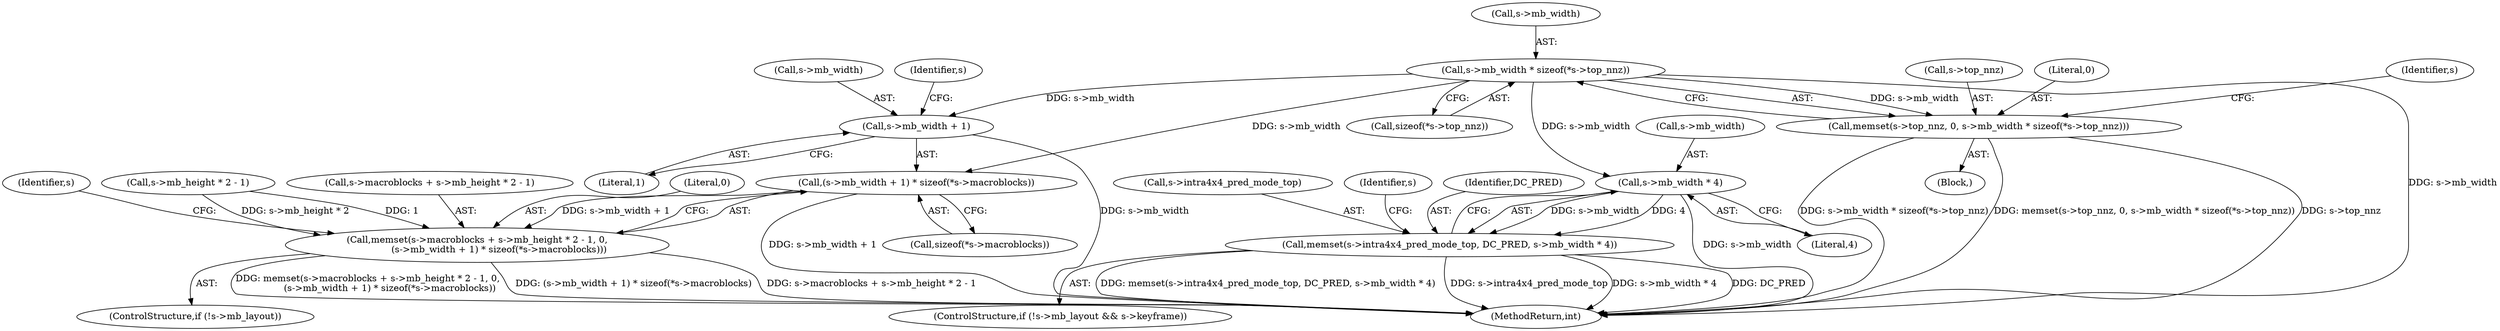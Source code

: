 digraph "0_FFmpeg_6b5d3fb26fb4be48e4966e4b1d97c2165538d4ef@API" {
"1000563" [label="(Call,s->mb_width * sizeof(*s->top_nnz))"];
"1000558" [label="(Call,memset(s->top_nnz, 0, s->mb_width * sizeof(*s->top_nnz)))"];
"1000590" [label="(Call,(s->mb_width + 1) * sizeof(*s->macroblocks))"];
"1000577" [label="(Call,memset(s->macroblocks + s->mb_height * 2 - 1, 0,\n               (s->mb_width + 1) * sizeof(*s->macroblocks)))"];
"1000591" [label="(Call,s->mb_width + 1)"];
"1000615" [label="(Call,s->mb_width * 4)"];
"1000610" [label="(Call,memset(s->intra4x4_pred_mode_top, DC_PRED, s->mb_width * 4))"];
"1000599" [label="(Identifier,s)"];
"1000590" [label="(Call,(s->mb_width + 1) * sizeof(*s->macroblocks))"];
"1000614" [label="(Identifier,DC_PRED)"];
"1000589" [label="(Literal,0)"];
"1000605" [label="(Identifier,s)"];
"1000577" [label="(Call,memset(s->macroblocks + s->mb_height * 2 - 1, 0,\n               (s->mb_width + 1) * sizeof(*s->macroblocks)))"];
"1000572" [label="(ControlStructure,if (!s->mb_layout))"];
"1000596" [label="(Call,sizeof(*s->macroblocks))"];
"1000563" [label="(Call,s->mb_width * sizeof(*s->top_nnz))"];
"1000619" [label="(Literal,4)"];
"1000611" [label="(Call,s->intra4x4_pred_mode_top)"];
"1000610" [label="(Call,memset(s->intra4x4_pred_mode_top, DC_PRED, s->mb_width * 4))"];
"1000564" [label="(Call,s->mb_width)"];
"1000595" [label="(Literal,1)"];
"1000877" [label="(MethodReturn,int)"];
"1000108" [label="(Block,)"];
"1000601" [label="(ControlStructure,if (!s->mb_layout && s->keyframe))"];
"1000567" [label="(Call,sizeof(*s->top_nnz))"];
"1000616" [label="(Call,s->mb_width)"];
"1000558" [label="(Call,memset(s->top_nnz, 0, s->mb_width * sizeof(*s->top_nnz)))"];
"1000562" [label="(Literal,0)"];
"1000592" [label="(Call,s->mb_width)"];
"1000582" [label="(Call,s->mb_height * 2 - 1)"];
"1000622" [label="(Identifier,s)"];
"1000575" [label="(Identifier,s)"];
"1000591" [label="(Call,s->mb_width + 1)"];
"1000559" [label="(Call,s->top_nnz)"];
"1000615" [label="(Call,s->mb_width * 4)"];
"1000578" [label="(Call,s->macroblocks + s->mb_height * 2 - 1)"];
"1000563" -> "1000558"  [label="AST: "];
"1000563" -> "1000567"  [label="CFG: "];
"1000564" -> "1000563"  [label="AST: "];
"1000567" -> "1000563"  [label="AST: "];
"1000558" -> "1000563"  [label="CFG: "];
"1000563" -> "1000877"  [label="DDG: s->mb_width"];
"1000563" -> "1000558"  [label="DDG: s->mb_width"];
"1000563" -> "1000590"  [label="DDG: s->mb_width"];
"1000563" -> "1000591"  [label="DDG: s->mb_width"];
"1000563" -> "1000615"  [label="DDG: s->mb_width"];
"1000558" -> "1000108"  [label="AST: "];
"1000559" -> "1000558"  [label="AST: "];
"1000562" -> "1000558"  [label="AST: "];
"1000575" -> "1000558"  [label="CFG: "];
"1000558" -> "1000877"  [label="DDG: s->mb_width * sizeof(*s->top_nnz)"];
"1000558" -> "1000877"  [label="DDG: memset(s->top_nnz, 0, s->mb_width * sizeof(*s->top_nnz))"];
"1000558" -> "1000877"  [label="DDG: s->top_nnz"];
"1000590" -> "1000577"  [label="AST: "];
"1000590" -> "1000596"  [label="CFG: "];
"1000591" -> "1000590"  [label="AST: "];
"1000596" -> "1000590"  [label="AST: "];
"1000577" -> "1000590"  [label="CFG: "];
"1000590" -> "1000877"  [label="DDG: s->mb_width + 1"];
"1000590" -> "1000577"  [label="DDG: s->mb_width + 1"];
"1000577" -> "1000572"  [label="AST: "];
"1000578" -> "1000577"  [label="AST: "];
"1000589" -> "1000577"  [label="AST: "];
"1000605" -> "1000577"  [label="CFG: "];
"1000577" -> "1000877"  [label="DDG: memset(s->macroblocks + s->mb_height * 2 - 1, 0,\n               (s->mb_width + 1) * sizeof(*s->macroblocks))"];
"1000577" -> "1000877"  [label="DDG: (s->mb_width + 1) * sizeof(*s->macroblocks)"];
"1000577" -> "1000877"  [label="DDG: s->macroblocks + s->mb_height * 2 - 1"];
"1000582" -> "1000577"  [label="DDG: s->mb_height * 2"];
"1000582" -> "1000577"  [label="DDG: 1"];
"1000591" -> "1000595"  [label="CFG: "];
"1000592" -> "1000591"  [label="AST: "];
"1000595" -> "1000591"  [label="AST: "];
"1000599" -> "1000591"  [label="CFG: "];
"1000591" -> "1000877"  [label="DDG: s->mb_width"];
"1000615" -> "1000610"  [label="AST: "];
"1000615" -> "1000619"  [label="CFG: "];
"1000616" -> "1000615"  [label="AST: "];
"1000619" -> "1000615"  [label="AST: "];
"1000610" -> "1000615"  [label="CFG: "];
"1000615" -> "1000877"  [label="DDG: s->mb_width"];
"1000615" -> "1000610"  [label="DDG: s->mb_width"];
"1000615" -> "1000610"  [label="DDG: 4"];
"1000610" -> "1000601"  [label="AST: "];
"1000611" -> "1000610"  [label="AST: "];
"1000614" -> "1000610"  [label="AST: "];
"1000622" -> "1000610"  [label="CFG: "];
"1000610" -> "1000877"  [label="DDG: DC_PRED"];
"1000610" -> "1000877"  [label="DDG: memset(s->intra4x4_pred_mode_top, DC_PRED, s->mb_width * 4)"];
"1000610" -> "1000877"  [label="DDG: s->intra4x4_pred_mode_top"];
"1000610" -> "1000877"  [label="DDG: s->mb_width * 4"];
}
